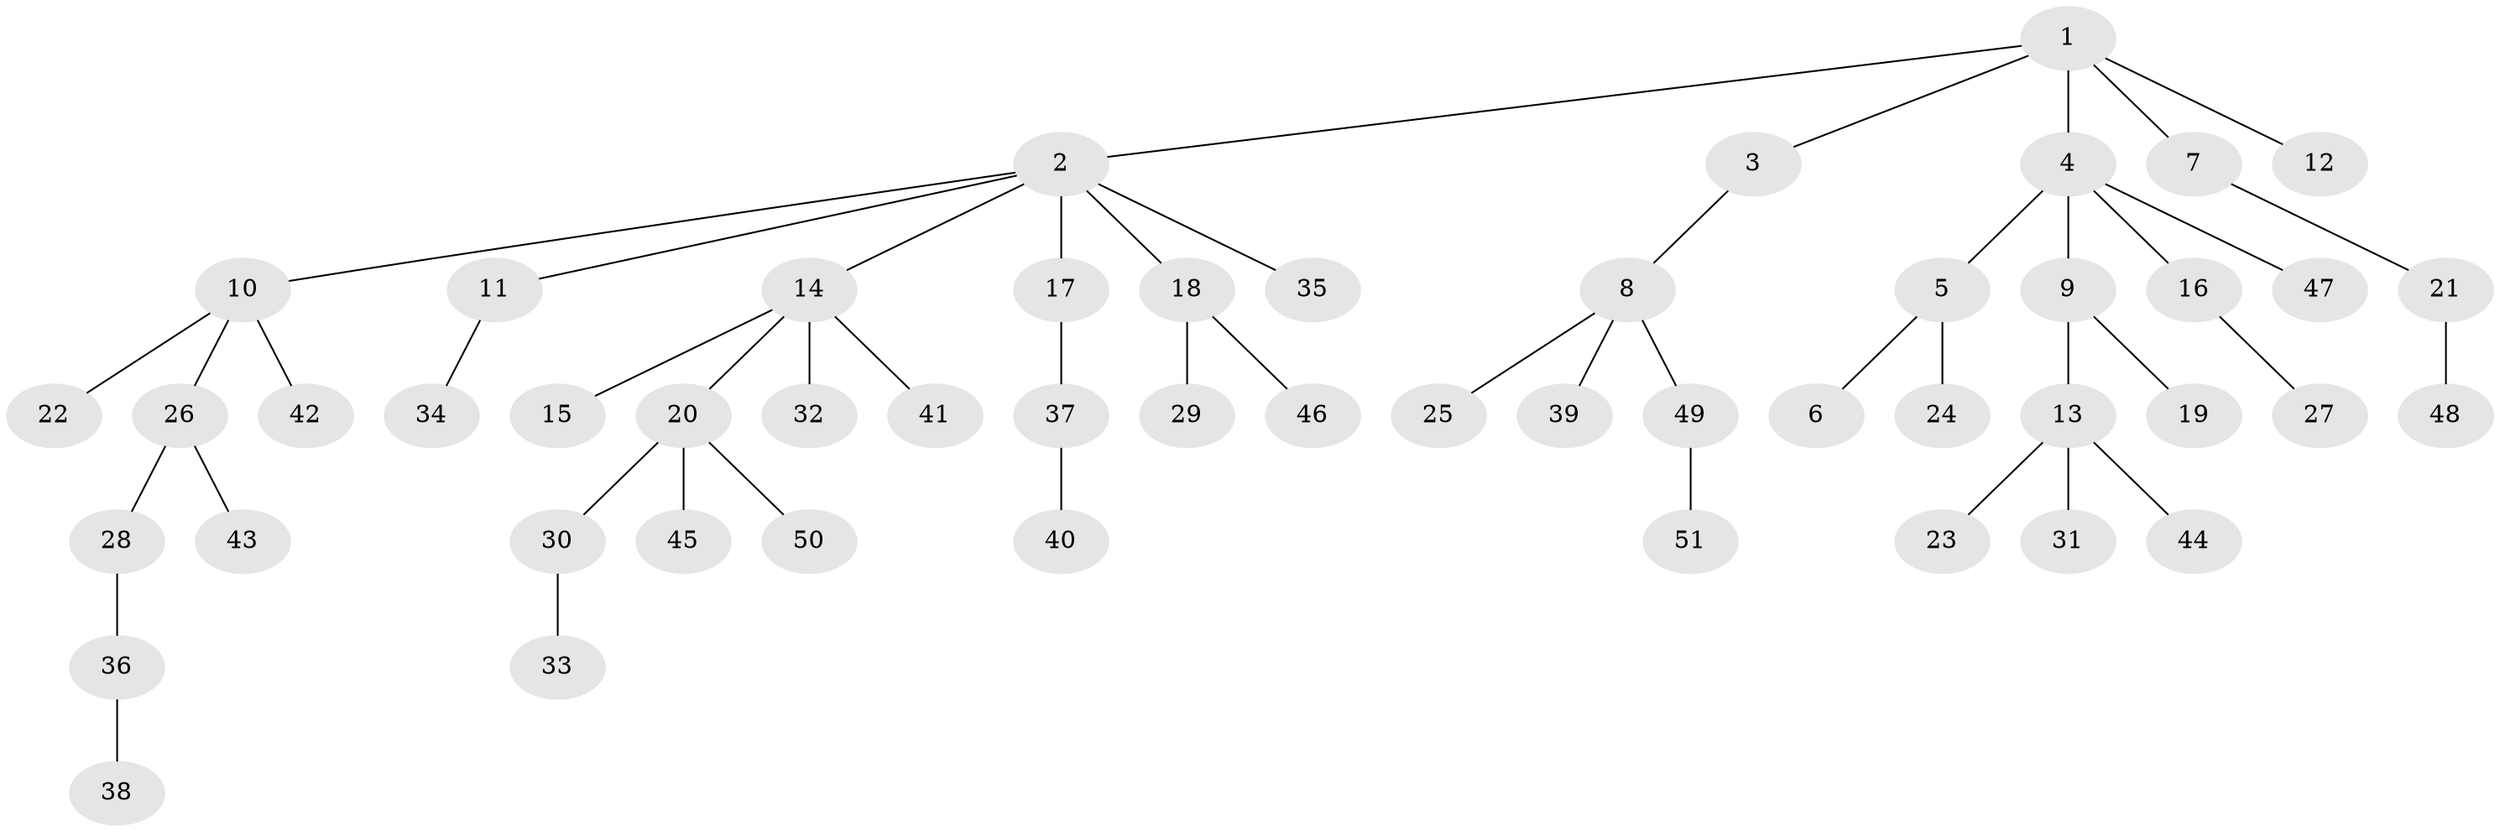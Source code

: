 // Generated by graph-tools (version 1.1) at 2025/36/03/09/25 02:36:28]
// undirected, 51 vertices, 50 edges
graph export_dot {
graph [start="1"]
  node [color=gray90,style=filled];
  1;
  2;
  3;
  4;
  5;
  6;
  7;
  8;
  9;
  10;
  11;
  12;
  13;
  14;
  15;
  16;
  17;
  18;
  19;
  20;
  21;
  22;
  23;
  24;
  25;
  26;
  27;
  28;
  29;
  30;
  31;
  32;
  33;
  34;
  35;
  36;
  37;
  38;
  39;
  40;
  41;
  42;
  43;
  44;
  45;
  46;
  47;
  48;
  49;
  50;
  51;
  1 -- 2;
  1 -- 3;
  1 -- 4;
  1 -- 7;
  1 -- 12;
  2 -- 10;
  2 -- 11;
  2 -- 14;
  2 -- 17;
  2 -- 18;
  2 -- 35;
  3 -- 8;
  4 -- 5;
  4 -- 9;
  4 -- 16;
  4 -- 47;
  5 -- 6;
  5 -- 24;
  7 -- 21;
  8 -- 25;
  8 -- 39;
  8 -- 49;
  9 -- 13;
  9 -- 19;
  10 -- 22;
  10 -- 26;
  10 -- 42;
  11 -- 34;
  13 -- 23;
  13 -- 31;
  13 -- 44;
  14 -- 15;
  14 -- 20;
  14 -- 32;
  14 -- 41;
  16 -- 27;
  17 -- 37;
  18 -- 29;
  18 -- 46;
  20 -- 30;
  20 -- 45;
  20 -- 50;
  21 -- 48;
  26 -- 28;
  26 -- 43;
  28 -- 36;
  30 -- 33;
  36 -- 38;
  37 -- 40;
  49 -- 51;
}
